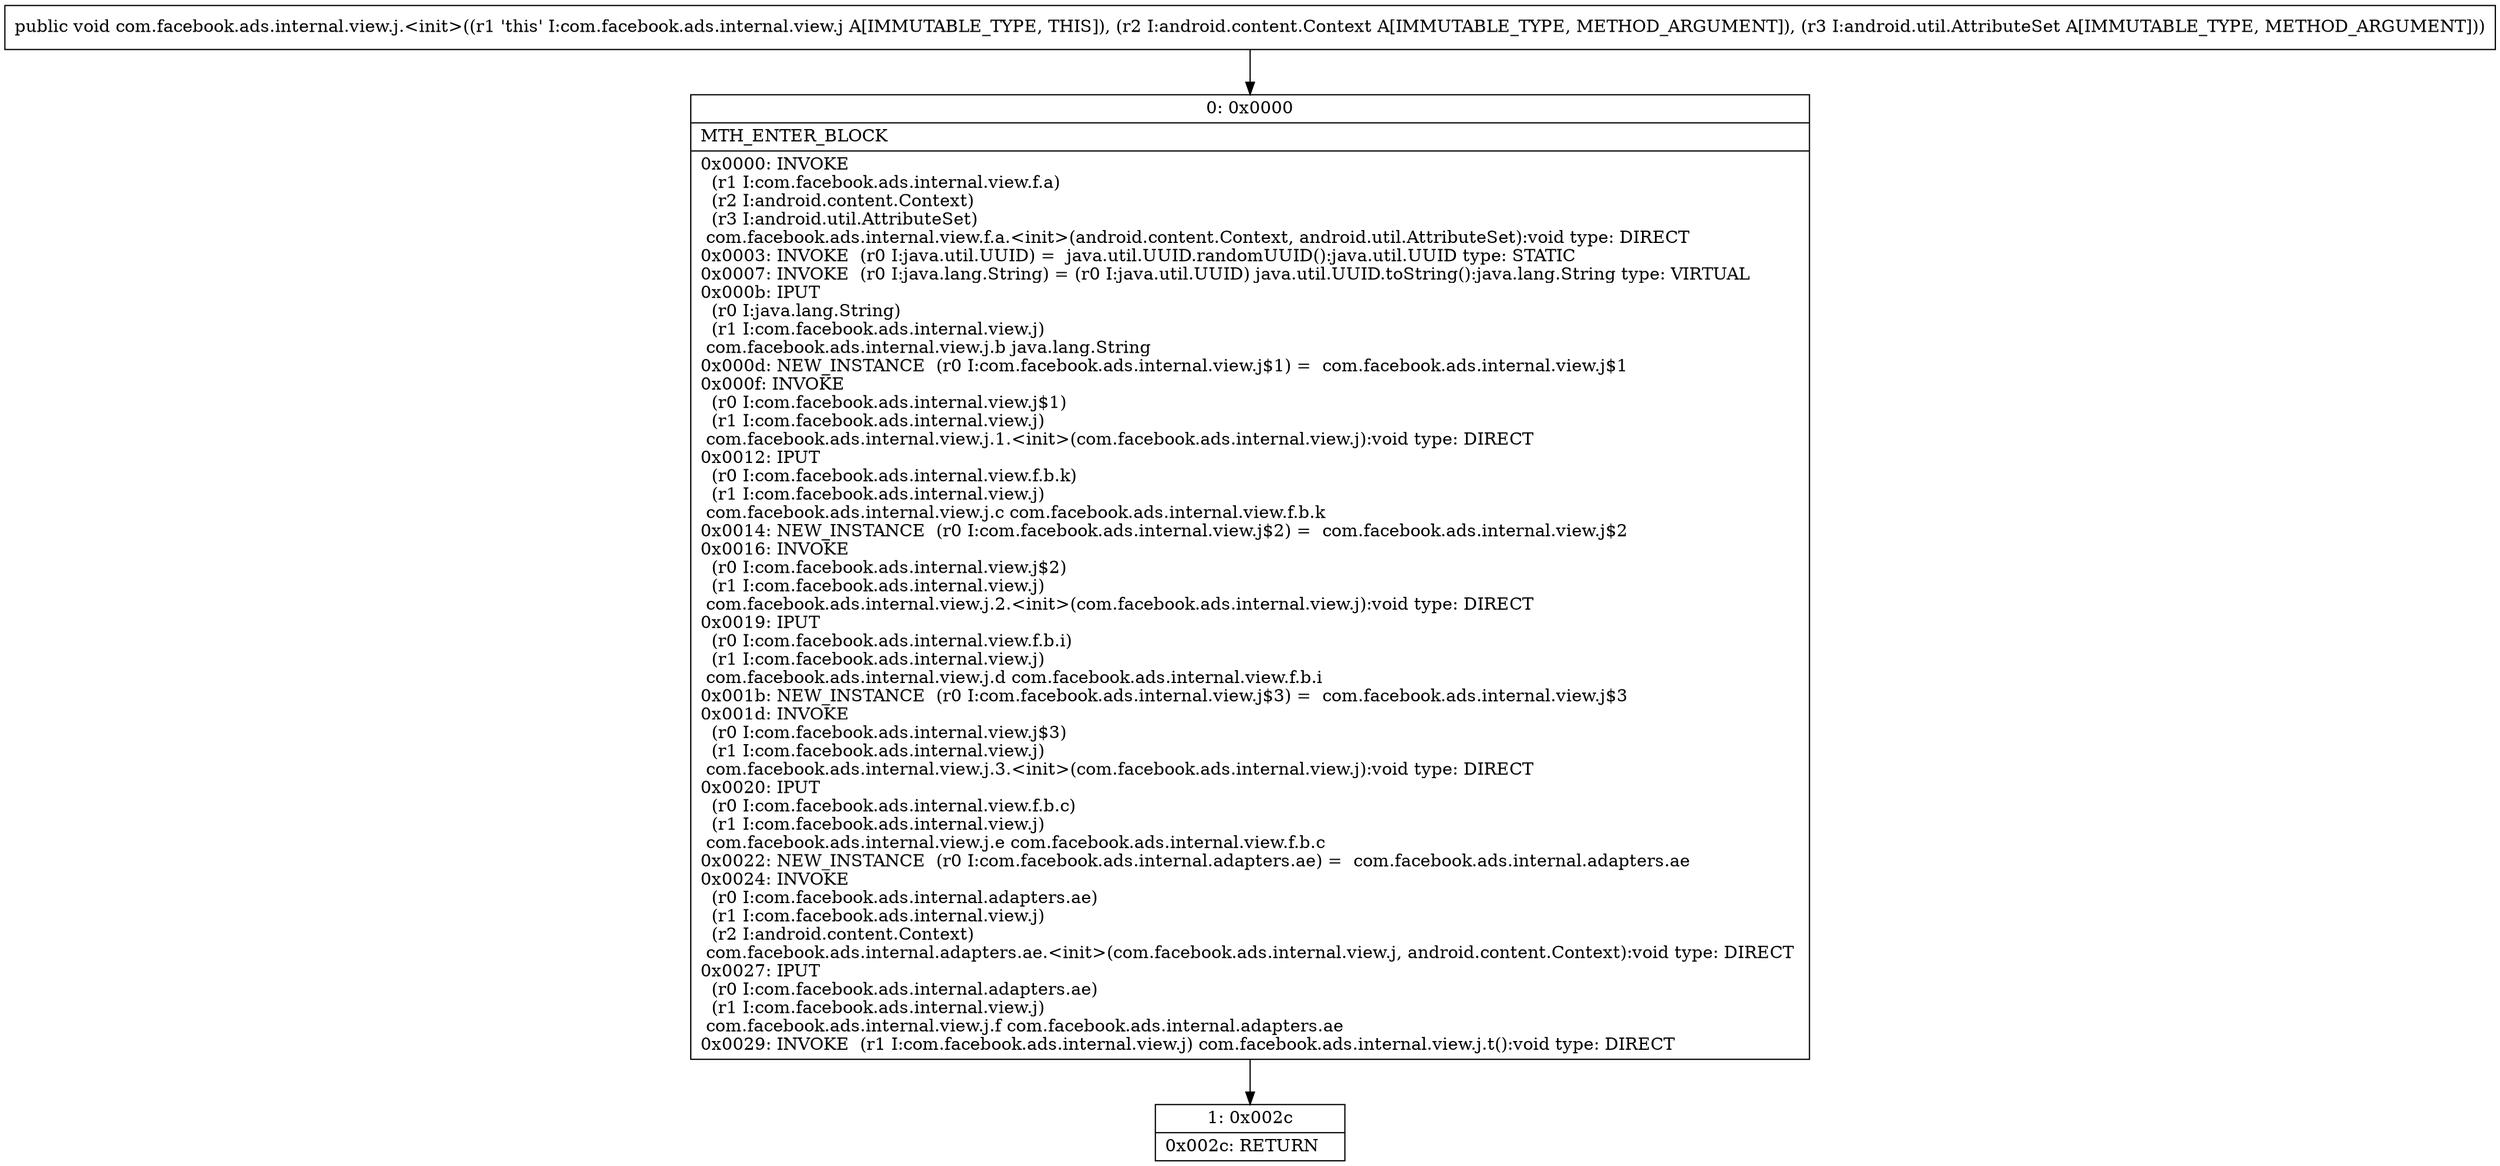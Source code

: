 digraph "CFG forcom.facebook.ads.internal.view.j.\<init\>(Landroid\/content\/Context;Landroid\/util\/AttributeSet;)V" {
Node_0 [shape=record,label="{0\:\ 0x0000|MTH_ENTER_BLOCK\l|0x0000: INVOKE  \l  (r1 I:com.facebook.ads.internal.view.f.a)\l  (r2 I:android.content.Context)\l  (r3 I:android.util.AttributeSet)\l com.facebook.ads.internal.view.f.a.\<init\>(android.content.Context, android.util.AttributeSet):void type: DIRECT \l0x0003: INVOKE  (r0 I:java.util.UUID) =  java.util.UUID.randomUUID():java.util.UUID type: STATIC \l0x0007: INVOKE  (r0 I:java.lang.String) = (r0 I:java.util.UUID) java.util.UUID.toString():java.lang.String type: VIRTUAL \l0x000b: IPUT  \l  (r0 I:java.lang.String)\l  (r1 I:com.facebook.ads.internal.view.j)\l com.facebook.ads.internal.view.j.b java.lang.String \l0x000d: NEW_INSTANCE  (r0 I:com.facebook.ads.internal.view.j$1) =  com.facebook.ads.internal.view.j$1 \l0x000f: INVOKE  \l  (r0 I:com.facebook.ads.internal.view.j$1)\l  (r1 I:com.facebook.ads.internal.view.j)\l com.facebook.ads.internal.view.j.1.\<init\>(com.facebook.ads.internal.view.j):void type: DIRECT \l0x0012: IPUT  \l  (r0 I:com.facebook.ads.internal.view.f.b.k)\l  (r1 I:com.facebook.ads.internal.view.j)\l com.facebook.ads.internal.view.j.c com.facebook.ads.internal.view.f.b.k \l0x0014: NEW_INSTANCE  (r0 I:com.facebook.ads.internal.view.j$2) =  com.facebook.ads.internal.view.j$2 \l0x0016: INVOKE  \l  (r0 I:com.facebook.ads.internal.view.j$2)\l  (r1 I:com.facebook.ads.internal.view.j)\l com.facebook.ads.internal.view.j.2.\<init\>(com.facebook.ads.internal.view.j):void type: DIRECT \l0x0019: IPUT  \l  (r0 I:com.facebook.ads.internal.view.f.b.i)\l  (r1 I:com.facebook.ads.internal.view.j)\l com.facebook.ads.internal.view.j.d com.facebook.ads.internal.view.f.b.i \l0x001b: NEW_INSTANCE  (r0 I:com.facebook.ads.internal.view.j$3) =  com.facebook.ads.internal.view.j$3 \l0x001d: INVOKE  \l  (r0 I:com.facebook.ads.internal.view.j$3)\l  (r1 I:com.facebook.ads.internal.view.j)\l com.facebook.ads.internal.view.j.3.\<init\>(com.facebook.ads.internal.view.j):void type: DIRECT \l0x0020: IPUT  \l  (r0 I:com.facebook.ads.internal.view.f.b.c)\l  (r1 I:com.facebook.ads.internal.view.j)\l com.facebook.ads.internal.view.j.e com.facebook.ads.internal.view.f.b.c \l0x0022: NEW_INSTANCE  (r0 I:com.facebook.ads.internal.adapters.ae) =  com.facebook.ads.internal.adapters.ae \l0x0024: INVOKE  \l  (r0 I:com.facebook.ads.internal.adapters.ae)\l  (r1 I:com.facebook.ads.internal.view.j)\l  (r2 I:android.content.Context)\l com.facebook.ads.internal.adapters.ae.\<init\>(com.facebook.ads.internal.view.j, android.content.Context):void type: DIRECT \l0x0027: IPUT  \l  (r0 I:com.facebook.ads.internal.adapters.ae)\l  (r1 I:com.facebook.ads.internal.view.j)\l com.facebook.ads.internal.view.j.f com.facebook.ads.internal.adapters.ae \l0x0029: INVOKE  (r1 I:com.facebook.ads.internal.view.j) com.facebook.ads.internal.view.j.t():void type: DIRECT \l}"];
Node_1 [shape=record,label="{1\:\ 0x002c|0x002c: RETURN   \l}"];
MethodNode[shape=record,label="{public void com.facebook.ads.internal.view.j.\<init\>((r1 'this' I:com.facebook.ads.internal.view.j A[IMMUTABLE_TYPE, THIS]), (r2 I:android.content.Context A[IMMUTABLE_TYPE, METHOD_ARGUMENT]), (r3 I:android.util.AttributeSet A[IMMUTABLE_TYPE, METHOD_ARGUMENT])) }"];
MethodNode -> Node_0;
Node_0 -> Node_1;
}


